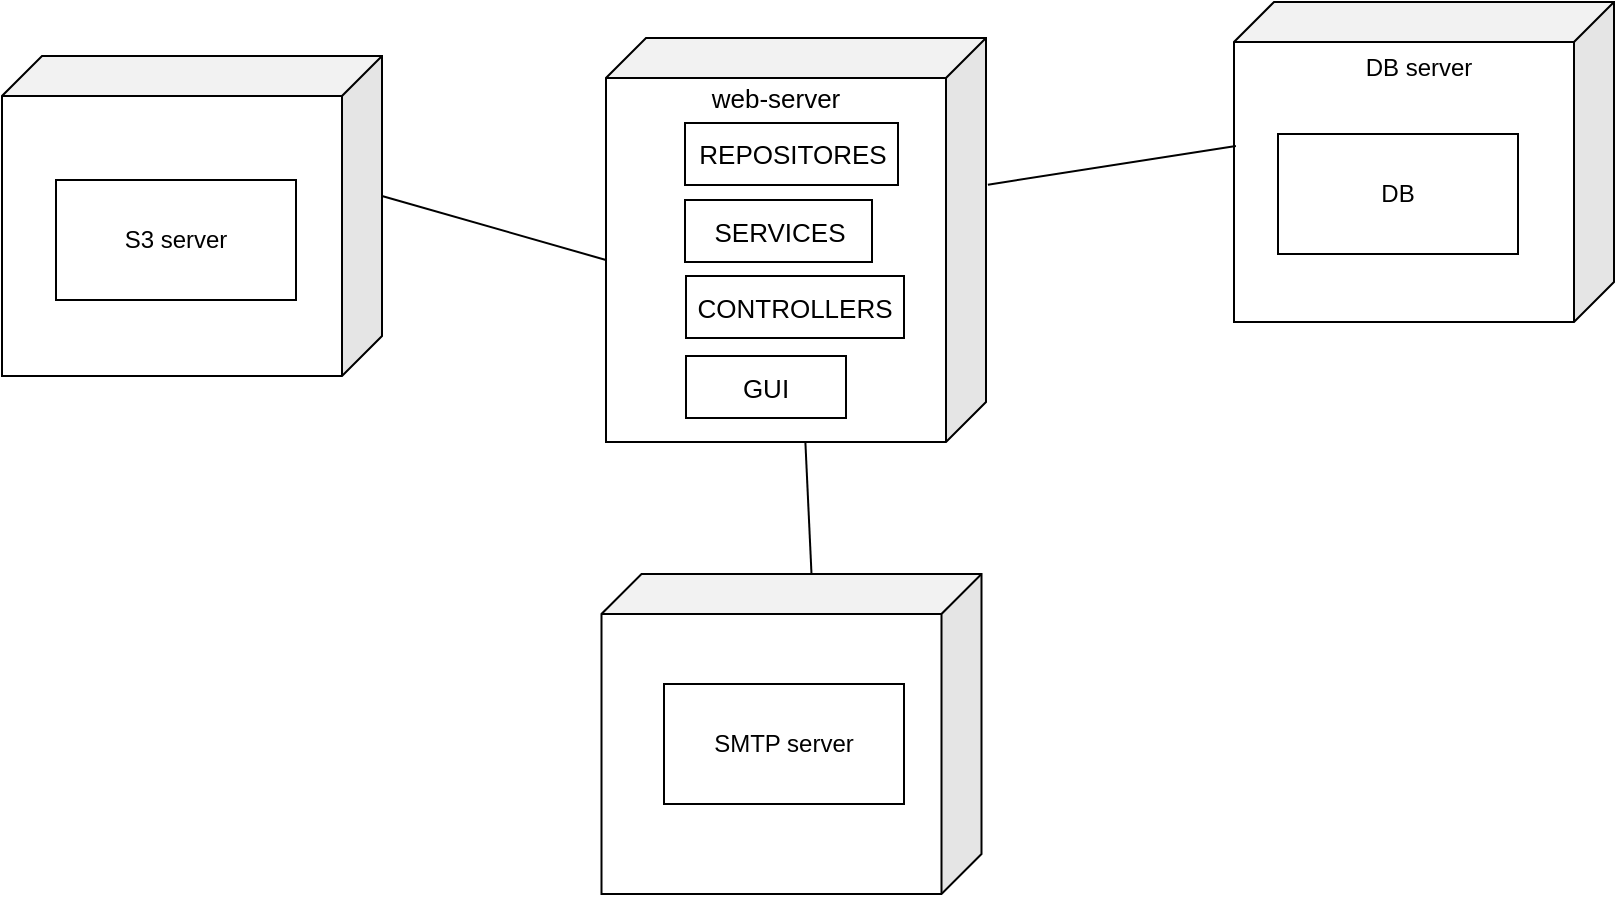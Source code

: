 <mxfile version="20.4.0" type="device"><diagram id="4B7No-dD41XoLTAb124h" name="Страница 1"><mxGraphModel dx="1121" dy="1223" grid="0" gridSize="10" guides="1" tooltips="1" connect="1" arrows="1" fold="1" page="1" pageScale="1" pageWidth="827" pageHeight="1169" math="0" shadow="0"><root><mxCell id="0"/><mxCell id="1" parent="0"/><mxCell id="_JiHxVOev2CAUXdQgPHg-2" value="" style="shape=cube;whiteSpace=wrap;html=1;boundedLbl=1;backgroundOutline=1;darkOpacity=0.05;darkOpacity2=0.1;shadow=0;sketch=0;noLabel=0;connectable=1;gradientColor=none;flipH=1;flipV=0;" parent="1" vertex="1"><mxGeometry x="621" y="67" width="190" height="160" as="geometry"/></mxCell><mxCell id="_JiHxVOev2CAUXdQgPHg-3" value="" style="shape=cube;whiteSpace=wrap;html=1;boundedLbl=1;backgroundOutline=1;darkOpacity=0.05;darkOpacity2=0.1;shadow=0;sketch=0;noLabel=0;connectable=1;gradientColor=none;flipH=1;flipV=0;" parent="1" vertex="1"><mxGeometry x="307" y="85" width="190" height="202" as="geometry"/></mxCell><mxCell id="_JiHxVOev2CAUXdQgPHg-5" value="" style="endArrow=none;html=1;rounded=0;exitX=-0.005;exitY=0.363;exitDx=0;exitDy=0;exitPerimeter=0;entryX=0.995;entryY=0.45;entryDx=0;entryDy=0;entryPerimeter=0;" parent="1" source="_JiHxVOev2CAUXdQgPHg-3" target="_JiHxVOev2CAUXdQgPHg-2" edge="1"><mxGeometry width="50" height="50" relative="1" as="geometry"><mxPoint x="531" y="307" as="sourcePoint"/><mxPoint x="619" y="141" as="targetPoint"/></mxGeometry></mxCell><mxCell id="_JiHxVOev2CAUXdQgPHg-6" value="DB server" style="text;html=1;strokeColor=none;fillColor=none;align=center;verticalAlign=middle;whiteSpace=wrap;rounded=0;shadow=0;sketch=0;" parent="1" vertex="1"><mxGeometry x="624" y="85" width="179" height="29" as="geometry"/></mxCell><mxCell id="_JiHxVOev2CAUXdQgPHg-7" value="web-server" style="text;html=1;strokeColor=none;fillColor=none;align=center;verticalAlign=middle;whiteSpace=wrap;rounded=0;shadow=0;sketch=0;fontSize=13;" parent="1" vertex="1"><mxGeometry x="347" y="101.5" width="90" height="26" as="geometry"/></mxCell><mxCell id="_JiHxVOev2CAUXdQgPHg-11" value="REPOSITORES" style="rounded=0;whiteSpace=wrap;html=1;shadow=0;sketch=0;fontSize=13;gradientColor=none;" parent="1" vertex="1"><mxGeometry x="346.5" y="127.5" width="106.5" height="31" as="geometry"/></mxCell><mxCell id="_JiHxVOev2CAUXdQgPHg-14" value="SERVICES" style="rounded=0;whiteSpace=wrap;html=1;shadow=0;sketch=0;fontSize=13;gradientColor=none;" parent="1" vertex="1"><mxGeometry x="346.5" y="166" width="93.5" height="31" as="geometry"/></mxCell><mxCell id="_JiHxVOev2CAUXdQgPHg-16" value="CONTROLLERS" style="rounded=0;whiteSpace=wrap;html=1;shadow=0;sketch=0;fontSize=13;gradientColor=none;" parent="1" vertex="1"><mxGeometry x="347" y="204" width="109" height="31" as="geometry"/></mxCell><mxCell id="_JiHxVOev2CAUXdQgPHg-18" value="DB" style="rounded=0;whiteSpace=wrap;html=1;shadow=0;sketch=0;fontSize=12;gradientColor=none;" parent="1" vertex="1"><mxGeometry x="643" y="133" width="120" height="60" as="geometry"/></mxCell><mxCell id="g9RWuXBufJSuQr6dfdvj-4" style="rounded=0;orthogonalLoop=1;jettySize=auto;html=1;exitX=0;exitY=0;exitDx=0;exitDy=70;exitPerimeter=0;entryX=0;entryY=0;entryDx=190;entryDy=111;entryPerimeter=0;startArrow=none;startFill=0;endArrow=none;endFill=0;" edge="1" parent="1" source="g9RWuXBufJSuQr6dfdvj-1" target="_JiHxVOev2CAUXdQgPHg-3"><mxGeometry relative="1" as="geometry"/></mxCell><mxCell id="g9RWuXBufJSuQr6dfdvj-1" value="" style="shape=cube;whiteSpace=wrap;html=1;boundedLbl=1;backgroundOutline=1;darkOpacity=0.05;darkOpacity2=0.1;shadow=0;sketch=0;noLabel=0;connectable=1;gradientColor=none;flipH=1;flipV=0;" vertex="1" parent="1"><mxGeometry x="5" y="94" width="190" height="160" as="geometry"/></mxCell><mxCell id="g9RWuXBufJSuQr6dfdvj-2" value="GUI" style="rounded=0;whiteSpace=wrap;html=1;shadow=0;sketch=0;fontSize=13;gradientColor=none;" vertex="1" parent="1"><mxGeometry x="347" y="244" width="80" height="31" as="geometry"/></mxCell><mxCell id="g9RWuXBufJSuQr6dfdvj-3" value="S3 server" style="rounded=0;whiteSpace=wrap;html=1;shadow=0;sketch=0;fontSize=12;gradientColor=none;" vertex="1" parent="1"><mxGeometry x="32" y="156" width="120" height="60" as="geometry"/></mxCell><mxCell id="g9RWuXBufJSuQr6dfdvj-8" style="edgeStyle=none;rounded=0;orthogonalLoop=1;jettySize=auto;html=1;exitX=0;exitY=0;exitDx=85;exitDy=0;exitPerimeter=0;startArrow=none;startFill=0;endArrow=none;endFill=0;" edge="1" parent="1" source="g9RWuXBufJSuQr6dfdvj-6" target="_JiHxVOev2CAUXdQgPHg-3"><mxGeometry relative="1" as="geometry"/></mxCell><mxCell id="g9RWuXBufJSuQr6dfdvj-6" value="" style="shape=cube;whiteSpace=wrap;html=1;boundedLbl=1;backgroundOutline=1;darkOpacity=0.05;darkOpacity2=0.1;shadow=0;sketch=0;noLabel=0;connectable=1;gradientColor=none;flipH=1;flipV=0;" vertex="1" parent="1"><mxGeometry x="304.75" y="353" width="190" height="160" as="geometry"/></mxCell><mxCell id="g9RWuXBufJSuQr6dfdvj-7" value="SMTP server" style="rounded=0;whiteSpace=wrap;html=1;shadow=0;sketch=0;fontSize=12;gradientColor=none;" vertex="1" parent="1"><mxGeometry x="336" y="408" width="120" height="60" as="geometry"/></mxCell></root></mxGraphModel></diagram></mxfile>